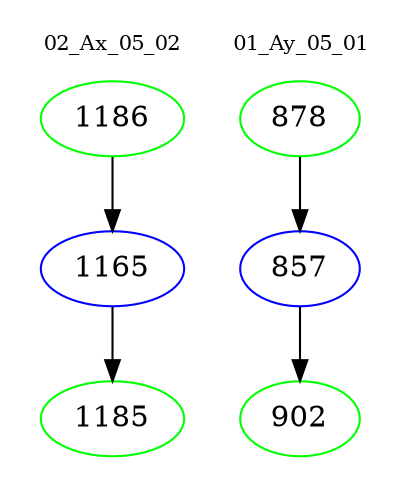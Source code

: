 digraph{
subgraph cluster_0 {
color = white
label = "02_Ax_05_02";
fontsize=10;
T0_1186 [label="1186", color="green"]
T0_1186 -> T0_1165 [color="black"]
T0_1165 [label="1165", color="blue"]
T0_1165 -> T0_1185 [color="black"]
T0_1185 [label="1185", color="green"]
}
subgraph cluster_1 {
color = white
label = "01_Ay_05_01";
fontsize=10;
T1_878 [label="878", color="green"]
T1_878 -> T1_857 [color="black"]
T1_857 [label="857", color="blue"]
T1_857 -> T1_902 [color="black"]
T1_902 [label="902", color="green"]
}
}
